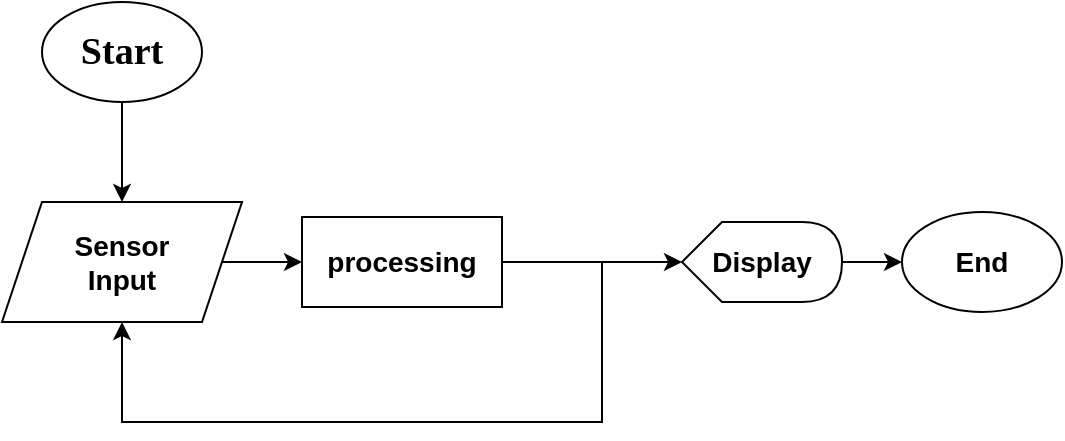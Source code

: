 <mxfile version="24.2.1" type="github">
  <diagram id="prtHgNgQTEPvFCAcTncT" name="Page-1">
    <mxGraphModel dx="1050" dy="522" grid="1" gridSize="10" guides="1" tooltips="1" connect="1" arrows="1" fold="1" page="1" pageScale="1" pageWidth="827" pageHeight="1169" math="0" shadow="0">
      <root>
        <mxCell id="0" />
        <mxCell id="1" parent="0" />
        <mxCell id="-HDPLg_2fKKEUQgn7wLb-5" value="&lt;font size=&quot;1&quot;&gt;&lt;b style=&quot;font-size: 14px;&quot;&gt;processing&lt;/b&gt;&lt;/font&gt;" style="rounded=0;whiteSpace=wrap;html=1;" vertex="1" parent="1">
          <mxGeometry x="210" y="257.5" width="100" height="45" as="geometry" />
        </mxCell>
        <mxCell id="-HDPLg_2fKKEUQgn7wLb-13" value="" style="edgeStyle=orthogonalEdgeStyle;rounded=0;orthogonalLoop=1;jettySize=auto;html=1;" edge="1" parent="1" source="-HDPLg_2fKKEUQgn7wLb-7" target="-HDPLg_2fKKEUQgn7wLb-5">
          <mxGeometry relative="1" as="geometry" />
        </mxCell>
        <mxCell id="-HDPLg_2fKKEUQgn7wLb-7" value="&lt;font style=&quot;font-size: 14px;&quot;&gt;Sensor&lt;/font&gt;&lt;div style=&quot;font-size: 14px;&quot;&gt;&lt;font style=&quot;font-size: 14px;&quot;&gt;Input&lt;/font&gt;&lt;/div&gt;" style="shape=parallelogram;perimeter=parallelogramPerimeter;whiteSpace=wrap;html=1;fixedSize=1;fontStyle=1" vertex="1" parent="1">
          <mxGeometry x="60" y="250" width="120" height="60" as="geometry" />
        </mxCell>
        <mxCell id="-HDPLg_2fKKEUQgn7wLb-11" value="" style="edgeStyle=orthogonalEdgeStyle;rounded=0;orthogonalLoop=1;jettySize=auto;html=1;" edge="1" parent="1" source="-HDPLg_2fKKEUQgn7wLb-9" target="-HDPLg_2fKKEUQgn7wLb-7">
          <mxGeometry relative="1" as="geometry" />
        </mxCell>
        <mxCell id="-HDPLg_2fKKEUQgn7wLb-9" value="&lt;b&gt;&lt;font style=&quot;font-size: 19px;&quot;&gt;Start&lt;/font&gt;&lt;/b&gt;" style="ellipse;whiteSpace=wrap;html=1;fontFamily=Times New Roman;" vertex="1" parent="1">
          <mxGeometry x="80" y="150" width="80" height="50" as="geometry" />
        </mxCell>
        <mxCell id="-HDPLg_2fKKEUQgn7wLb-20" value="" style="edgeStyle=orthogonalEdgeStyle;rounded=0;orthogonalLoop=1;jettySize=auto;html=1;" edge="1" parent="1" source="-HDPLg_2fKKEUQgn7wLb-17" target="-HDPLg_2fKKEUQgn7wLb-19">
          <mxGeometry relative="1" as="geometry" />
        </mxCell>
        <mxCell id="-HDPLg_2fKKEUQgn7wLb-17" value="Displ&lt;span style=&quot;background-color: initial;&quot;&gt;ay&lt;/span&gt;" style="shape=display;whiteSpace=wrap;html=1;fontStyle=1;fontSize=14;" vertex="1" parent="1">
          <mxGeometry x="400" y="260" width="80" height="40" as="geometry" />
        </mxCell>
        <mxCell id="-HDPLg_2fKKEUQgn7wLb-19" value="End" style="ellipse;whiteSpace=wrap;html=1;fontStyle=1;fontSize=14;" vertex="1" parent="1">
          <mxGeometry x="510" y="255" width="80" height="50" as="geometry" />
        </mxCell>
        <mxCell id="-HDPLg_2fKKEUQgn7wLb-23" value="" style="endArrow=classic;html=1;rounded=0;entryX=0.5;entryY=1;entryDx=0;entryDy=0;" edge="1" parent="1" target="-HDPLg_2fKKEUQgn7wLb-7">
          <mxGeometry width="50" height="50" relative="1" as="geometry">
            <mxPoint x="360" y="280" as="sourcePoint" />
            <mxPoint x="100" y="340" as="targetPoint" />
            <Array as="points">
              <mxPoint x="360" y="360" />
              <mxPoint x="120" y="360" />
            </Array>
          </mxGeometry>
        </mxCell>
        <mxCell id="-HDPLg_2fKKEUQgn7wLb-24" style="edgeStyle=orthogonalEdgeStyle;rounded=0;orthogonalLoop=1;jettySize=auto;html=1;entryX=0;entryY=0.5;entryDx=0;entryDy=0;entryPerimeter=0;" edge="1" parent="1" source="-HDPLg_2fKKEUQgn7wLb-5" target="-HDPLg_2fKKEUQgn7wLb-17">
          <mxGeometry relative="1" as="geometry" />
        </mxCell>
      </root>
    </mxGraphModel>
  </diagram>
</mxfile>
